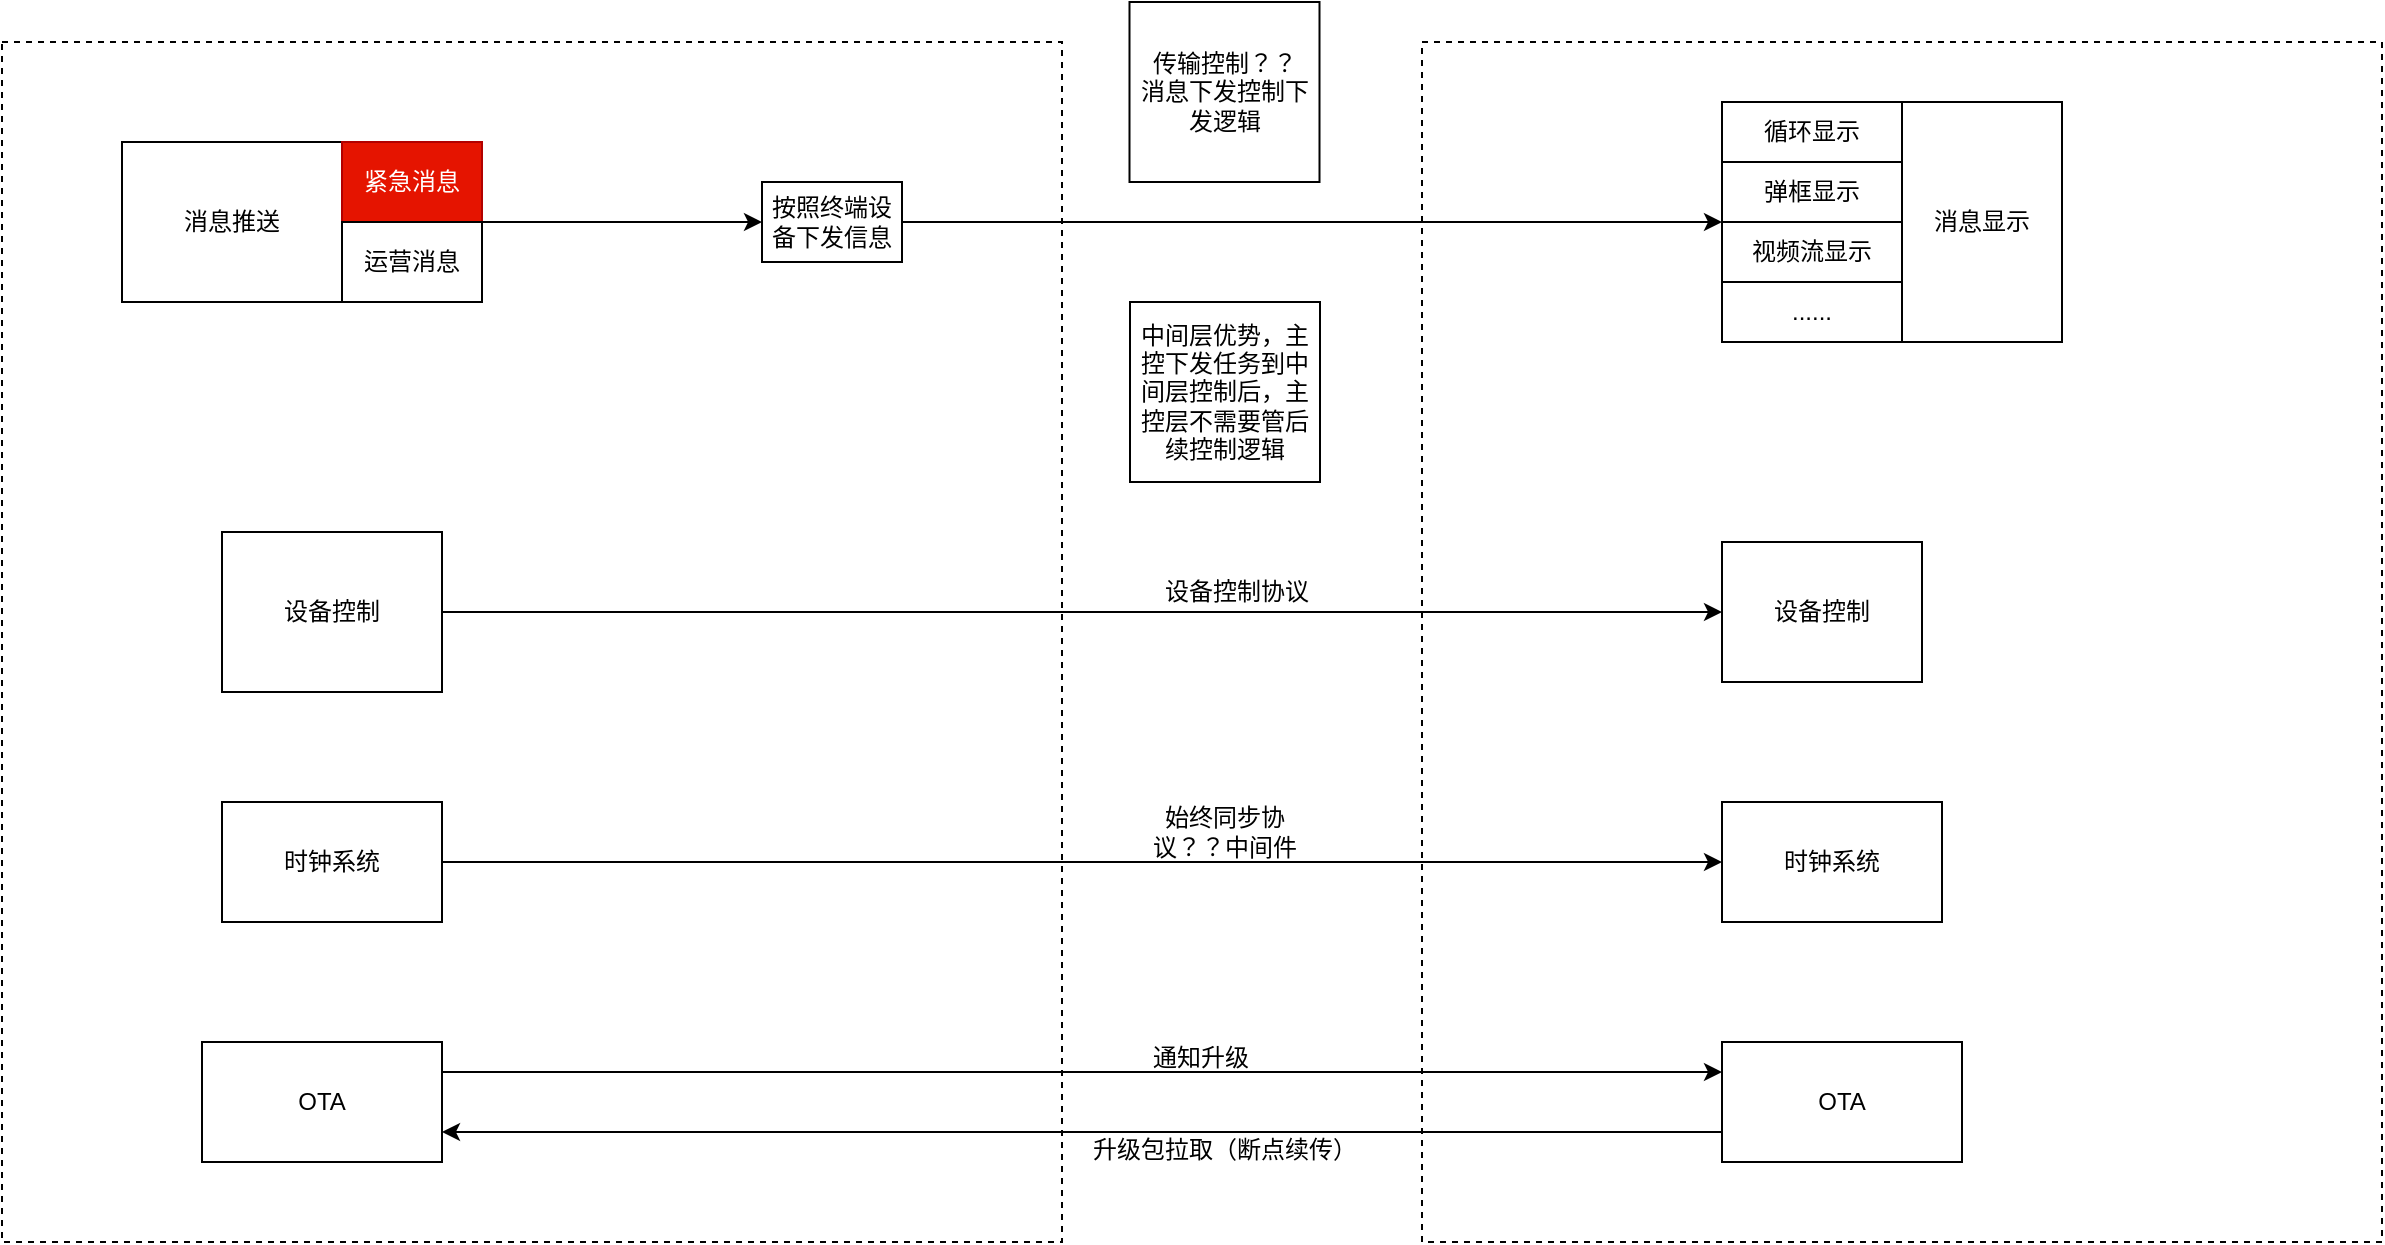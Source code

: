 <mxfile version="21.3.3" type="github">
  <diagram name="第 1 页" id="WxWkG-pKVZrvrhtKARHQ">
    <mxGraphModel dx="1436" dy="748" grid="1" gridSize="10" guides="1" tooltips="1" connect="1" arrows="1" fold="1" page="1" pageScale="1" pageWidth="827" pageHeight="1169" math="0" shadow="0">
      <root>
        <mxCell id="0" />
        <mxCell id="1" parent="0" />
        <mxCell id="MEf120TzHeJ7vrePYZAw-9" value="" style="rounded=0;whiteSpace=wrap;html=1;dashed=1;" vertex="1" parent="1">
          <mxGeometry x="750" y="40" width="480" height="600" as="geometry" />
        </mxCell>
        <mxCell id="MEf120TzHeJ7vrePYZAw-5" value="" style="rounded=0;whiteSpace=wrap;html=1;dashed=1;" vertex="1" parent="1">
          <mxGeometry x="40" y="40" width="530" height="600" as="geometry" />
        </mxCell>
        <mxCell id="MEf120TzHeJ7vrePYZAw-6" value="消息推送" style="rounded=0;whiteSpace=wrap;html=1;" vertex="1" parent="1">
          <mxGeometry x="100" y="90" width="110" height="80" as="geometry" />
        </mxCell>
        <mxCell id="MEf120TzHeJ7vrePYZAw-10" value="消息显示" style="rounded=0;whiteSpace=wrap;html=1;" vertex="1" parent="1">
          <mxGeometry x="990" y="70" width="80" height="120" as="geometry" />
        </mxCell>
        <mxCell id="MEf120TzHeJ7vrePYZAw-19" style="edgeStyle=orthogonalEdgeStyle;rounded=0;orthogonalLoop=1;jettySize=auto;html=1;exitX=1;exitY=0.25;exitDx=0;exitDy=0;entryX=0;entryY=0.25;entryDx=0;entryDy=0;" edge="1" parent="1" source="MEf120TzHeJ7vrePYZAw-12" target="MEf120TzHeJ7vrePYZAw-13">
          <mxGeometry relative="1" as="geometry" />
        </mxCell>
        <mxCell id="MEf120TzHeJ7vrePYZAw-12" value="OTA" style="rounded=0;whiteSpace=wrap;html=1;" vertex="1" parent="1">
          <mxGeometry x="140" y="540" width="120" height="60" as="geometry" />
        </mxCell>
        <mxCell id="MEf120TzHeJ7vrePYZAw-20" style="edgeStyle=orthogonalEdgeStyle;rounded=0;orthogonalLoop=1;jettySize=auto;html=1;exitX=0;exitY=0.75;exitDx=0;exitDy=0;entryX=1;entryY=0.75;entryDx=0;entryDy=0;" edge="1" parent="1" source="MEf120TzHeJ7vrePYZAw-13" target="MEf120TzHeJ7vrePYZAw-12">
          <mxGeometry relative="1" as="geometry" />
        </mxCell>
        <mxCell id="MEf120TzHeJ7vrePYZAw-13" value="OTA" style="rounded=0;whiteSpace=wrap;html=1;" vertex="1" parent="1">
          <mxGeometry x="900" y="540" width="120" height="60" as="geometry" />
        </mxCell>
        <mxCell id="MEf120TzHeJ7vrePYZAw-17" value="升级包拉取（断点续传）" style="text;html=1;align=center;verticalAlign=middle;resizable=0;points=[];autosize=1;strokeColor=none;fillColor=none;" vertex="1" parent="1">
          <mxGeometry x="571.25" y="579" width="160" height="30" as="geometry" />
        </mxCell>
        <mxCell id="MEf120TzHeJ7vrePYZAw-18" value="通知升级" style="text;html=1;align=center;verticalAlign=middle;resizable=0;points=[];autosize=1;strokeColor=none;fillColor=none;" vertex="1" parent="1">
          <mxGeometry x="604" y="533" width="70" height="30" as="geometry" />
        </mxCell>
        <mxCell id="MEf120TzHeJ7vrePYZAw-23" value="紧急消息" style="rounded=0;whiteSpace=wrap;html=1;fillColor=#e51400;fontColor=#ffffff;strokeColor=#B20000;" vertex="1" parent="1">
          <mxGeometry x="210" y="90" width="70" height="40" as="geometry" />
        </mxCell>
        <mxCell id="MEf120TzHeJ7vrePYZAw-43" style="edgeStyle=orthogonalEdgeStyle;rounded=0;orthogonalLoop=1;jettySize=auto;html=1;exitX=1;exitY=0;exitDx=0;exitDy=0;entryX=0;entryY=0.5;entryDx=0;entryDy=0;" edge="1" parent="1" source="MEf120TzHeJ7vrePYZAw-24" target="MEf120TzHeJ7vrePYZAw-41">
          <mxGeometry relative="1" as="geometry">
            <Array as="points">
              <mxPoint x="310" y="130" />
              <mxPoint x="310" y="130" />
            </Array>
          </mxGeometry>
        </mxCell>
        <mxCell id="MEf120TzHeJ7vrePYZAw-24" value="运营消息" style="rounded=0;whiteSpace=wrap;html=1;" vertex="1" parent="1">
          <mxGeometry x="210" y="130" width="70" height="40" as="geometry" />
        </mxCell>
        <mxCell id="MEf120TzHeJ7vrePYZAw-25" value="循环显示" style="rounded=0;whiteSpace=wrap;html=1;" vertex="1" parent="1">
          <mxGeometry x="900" y="70" width="90" height="30" as="geometry" />
        </mxCell>
        <mxCell id="MEf120TzHeJ7vrePYZAw-26" value="弹框显示" style="rounded=0;whiteSpace=wrap;html=1;" vertex="1" parent="1">
          <mxGeometry x="900" y="100" width="90" height="30" as="geometry" />
        </mxCell>
        <mxCell id="MEf120TzHeJ7vrePYZAw-27" value="视频流显示" style="rounded=0;whiteSpace=wrap;html=1;" vertex="1" parent="1">
          <mxGeometry x="900" y="130" width="90" height="30" as="geometry" />
        </mxCell>
        <mxCell id="MEf120TzHeJ7vrePYZAw-29" value="......" style="rounded=0;whiteSpace=wrap;html=1;" vertex="1" parent="1">
          <mxGeometry x="900" y="160" width="90" height="30" as="geometry" />
        </mxCell>
        <mxCell id="MEf120TzHeJ7vrePYZAw-34" style="edgeStyle=orthogonalEdgeStyle;rounded=0;orthogonalLoop=1;jettySize=auto;html=1;exitX=1;exitY=0.5;exitDx=0;exitDy=0;" edge="1" parent="1" source="MEf120TzHeJ7vrePYZAw-30" target="MEf120TzHeJ7vrePYZAw-31">
          <mxGeometry relative="1" as="geometry" />
        </mxCell>
        <mxCell id="MEf120TzHeJ7vrePYZAw-30" value="设备控制" style="rounded=0;whiteSpace=wrap;html=1;" vertex="1" parent="1">
          <mxGeometry x="150" y="285" width="110" height="80" as="geometry" />
        </mxCell>
        <mxCell id="MEf120TzHeJ7vrePYZAw-31" value="设备控制" style="rounded=0;whiteSpace=wrap;html=1;" vertex="1" parent="1">
          <mxGeometry x="900" y="290" width="100" height="70" as="geometry" />
        </mxCell>
        <mxCell id="MEf120TzHeJ7vrePYZAw-33" value="传输控制？？&lt;br&gt;消息下发控制下发逻辑" style="rounded=0;whiteSpace=wrap;html=1;" vertex="1" parent="1">
          <mxGeometry x="603.75" y="20" width="95" height="90" as="geometry" />
        </mxCell>
        <mxCell id="MEf120TzHeJ7vrePYZAw-36" value="设备控制协议" style="text;html=1;strokeColor=none;fillColor=none;align=center;verticalAlign=middle;whiteSpace=wrap;rounded=0;" vertex="1" parent="1">
          <mxGeometry x="616.25" y="300" width="82.5" height="30" as="geometry" />
        </mxCell>
        <mxCell id="MEf120TzHeJ7vrePYZAw-45" style="edgeStyle=orthogonalEdgeStyle;rounded=0;orthogonalLoop=1;jettySize=auto;html=1;exitX=1;exitY=0.5;exitDx=0;exitDy=0;entryX=0;entryY=0.5;entryDx=0;entryDy=0;" edge="1" parent="1" source="MEf120TzHeJ7vrePYZAw-37" target="MEf120TzHeJ7vrePYZAw-38">
          <mxGeometry relative="1" as="geometry" />
        </mxCell>
        <mxCell id="MEf120TzHeJ7vrePYZAw-37" value="时钟系统" style="rounded=0;whiteSpace=wrap;html=1;" vertex="1" parent="1">
          <mxGeometry x="150" y="420" width="110" height="60" as="geometry" />
        </mxCell>
        <mxCell id="MEf120TzHeJ7vrePYZAw-38" value="时钟系统" style="rounded=0;whiteSpace=wrap;html=1;" vertex="1" parent="1">
          <mxGeometry x="900" y="420" width="110" height="60" as="geometry" />
        </mxCell>
        <mxCell id="MEf120TzHeJ7vrePYZAw-44" style="edgeStyle=orthogonalEdgeStyle;rounded=0;orthogonalLoop=1;jettySize=auto;html=1;exitX=1;exitY=0.5;exitDx=0;exitDy=0;" edge="1" parent="1" source="MEf120TzHeJ7vrePYZAw-41">
          <mxGeometry relative="1" as="geometry">
            <mxPoint x="900" y="130" as="targetPoint" />
            <Array as="points">
              <mxPoint x="900" y="130" />
            </Array>
          </mxGeometry>
        </mxCell>
        <mxCell id="MEf120TzHeJ7vrePYZAw-41" value="按照终端设备下发信息" style="rounded=0;whiteSpace=wrap;html=1;" vertex="1" parent="1">
          <mxGeometry x="420" y="110" width="70" height="40" as="geometry" />
        </mxCell>
        <mxCell id="MEf120TzHeJ7vrePYZAw-46" value="始终同步协议？？中间件" style="text;html=1;strokeColor=none;fillColor=none;align=center;verticalAlign=middle;whiteSpace=wrap;rounded=0;" vertex="1" parent="1">
          <mxGeometry x="610" y="420" width="82.5" height="30" as="geometry" />
        </mxCell>
        <mxCell id="MEf120TzHeJ7vrePYZAw-47" value="中间层优势，主控下发任务到中间层控制后，主控层不需要管后续控制逻辑" style="rounded=0;whiteSpace=wrap;html=1;" vertex="1" parent="1">
          <mxGeometry x="604" y="170" width="95" height="90" as="geometry" />
        </mxCell>
      </root>
    </mxGraphModel>
  </diagram>
</mxfile>
